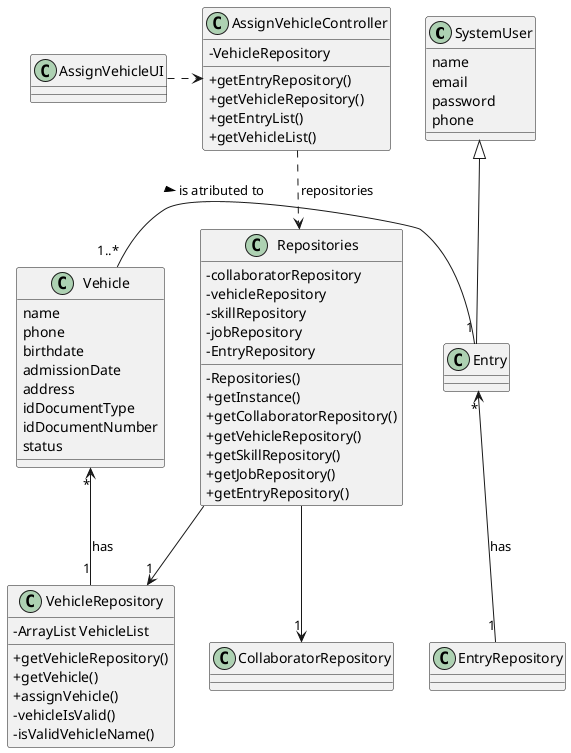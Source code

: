 @startuml
skinparam classAttributeIconSize 0
skinparam monochrome false
skinparam packageStyle rectangle
skinparam shadowing false
skinparam linetype polyline
skinparam linetype orto


class SystemUser {
    name
    email
    password
    phone
}

class EntryRepository {


}


class Repositories {
    - collaboratorRepository
    - vehicleRepository
    - skillRepository
    - jobRepository
    - EntryRepository
    - Repositories()
    + getInstance()
    + getCollaboratorRepository()
    + getVehicleRepository()
    + getSkillRepository()
    + getJobRepository()
    + getEntryRepository()

}

class AssignVehicleController{
-VehicleRepository
+getEntryRepository()
+getVehicleRepository()
+getEntryList()
+getVehicleList()

}



class VehicleRepository {
    - ArrayList VehicleList
    + getVehicleRepository()
    + getVehicle()
    + assignVehicle()
    - vehicleIsValid()
    - isValidVehicleName()
}

class Vehicle {
      name
      phone
      birthdate
      admissionDate
      address
      idDocumentType
      idDocumentNumber
      status
}
Repositories -->"1" CollaboratorRepository
Repositories -->"1" VehicleRepository
Vehicle "*" <-- "1" VehicleRepository : has
Entry "*" <-- "1" EntryRepository : has
Vehicle "1..*" - "1" Entry: is atributed to >
SystemUser <|-- Entry
AssignVehicleUI .> AssignVehicleController
AssignVehicleController ..> Repositories : repositories

@enduml
